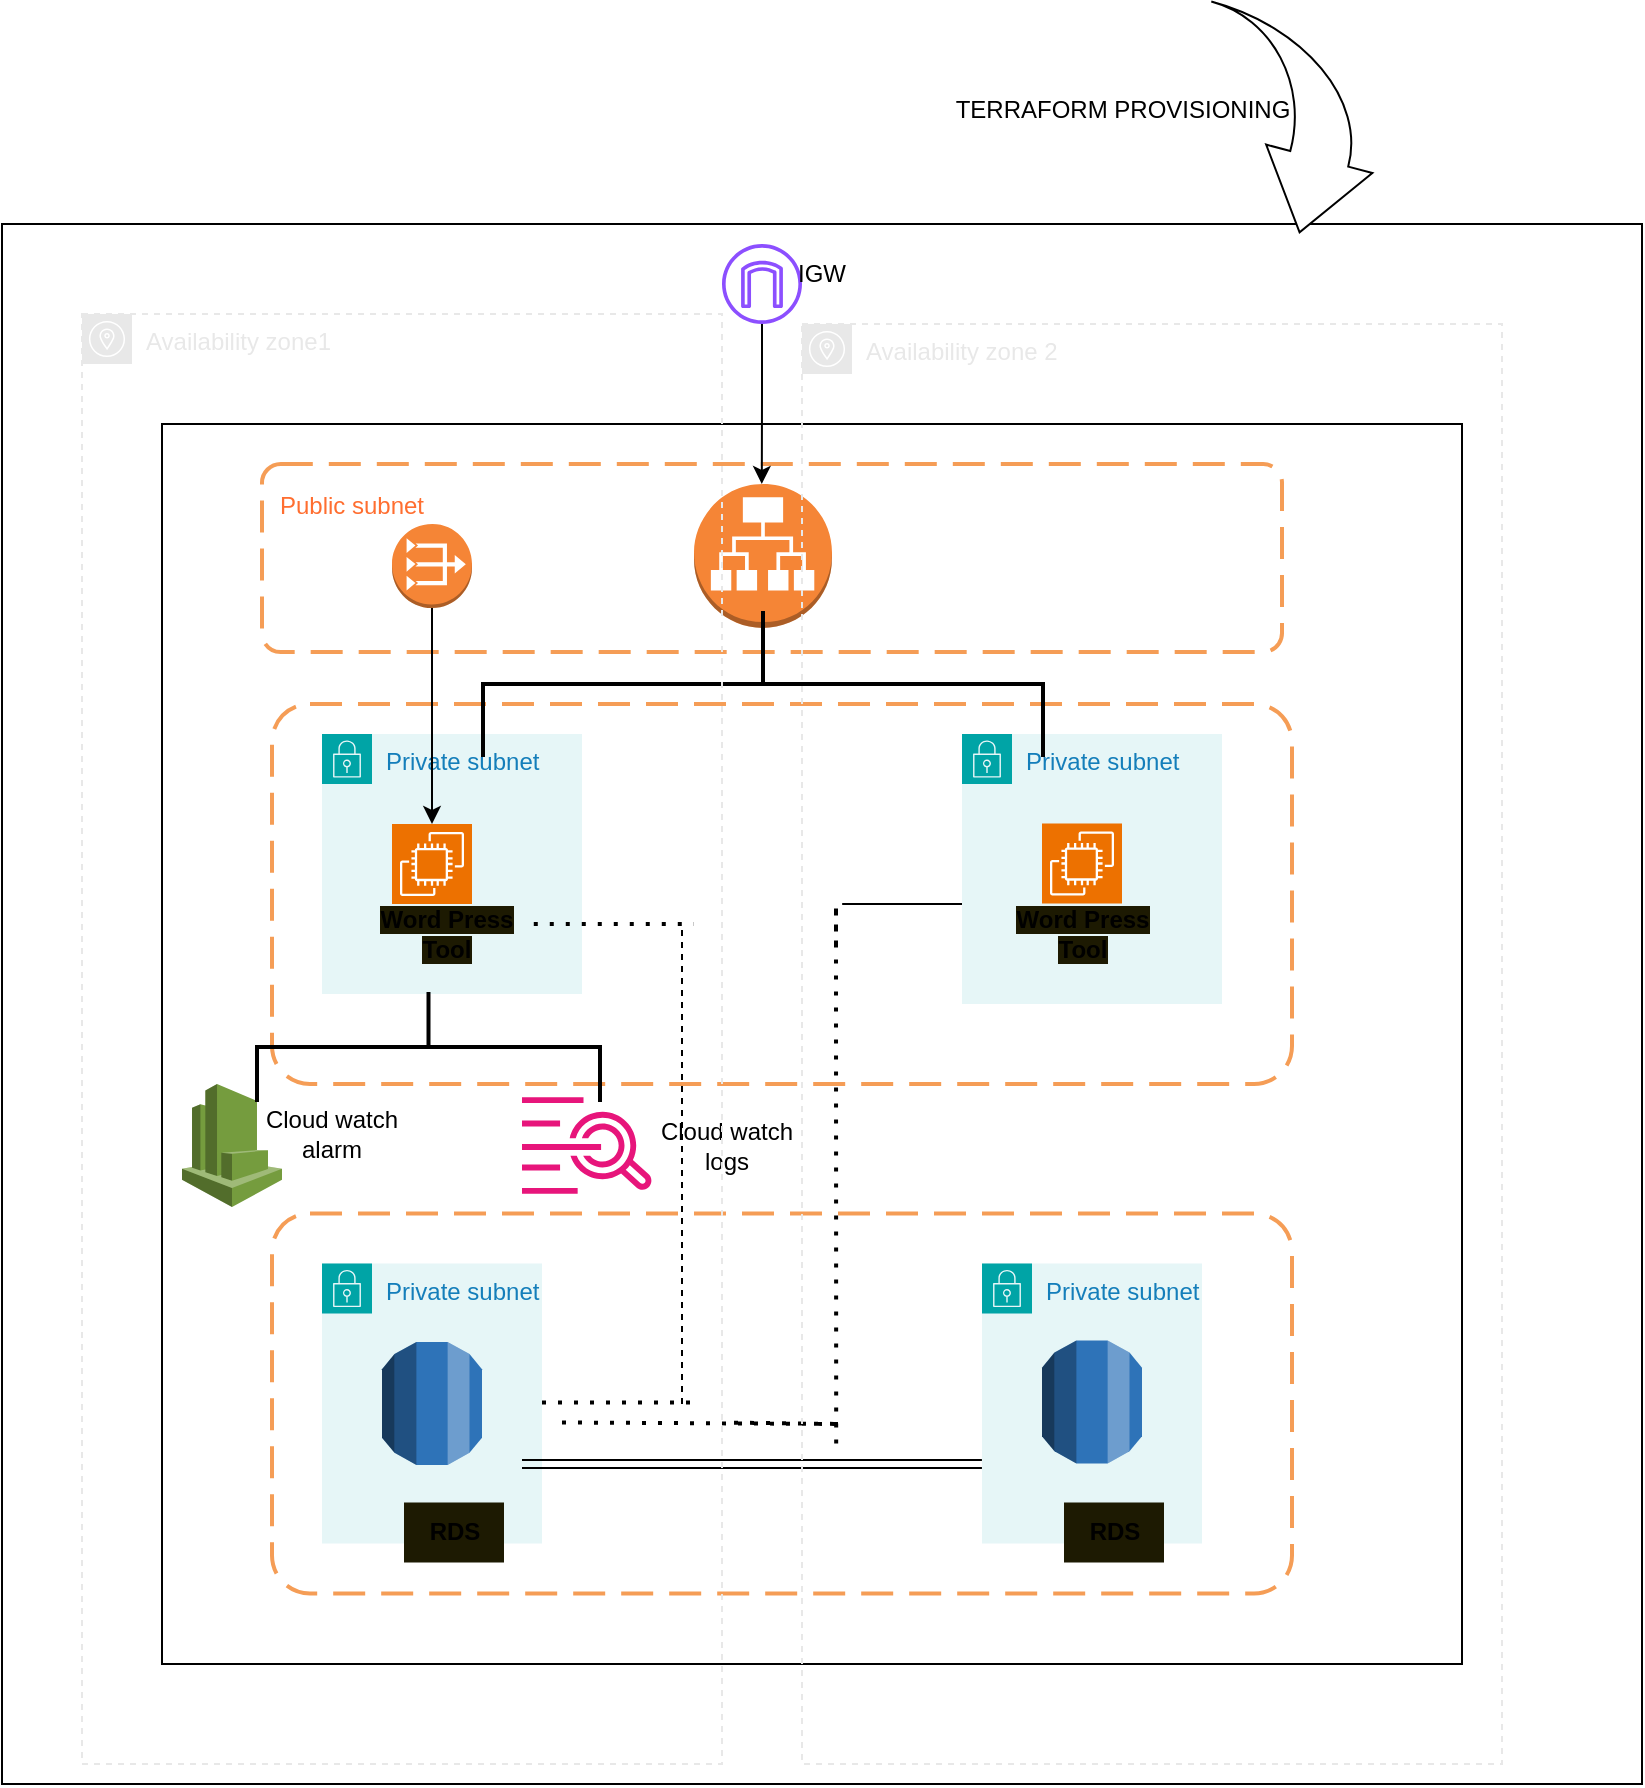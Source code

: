 <mxfile version="23.1.5" type="device">
  <diagram name="Page-1" id="uYPYJ7en4V6dgZm_MJdA">
    <mxGraphModel dx="1216" dy="1758" grid="1" gridSize="10" guides="1" tooltips="1" connect="1" arrows="1" fold="1" page="1" pageScale="1" pageWidth="850" pageHeight="1100" math="0" shadow="0">
      <root>
        <mxCell id="0" />
        <mxCell id="1" parent="0" />
        <mxCell id="CP0r_2N9VTCg3k7_Nc_j-11" value="" style="rounded=0;whiteSpace=wrap;html=1;" vertex="1" parent="1">
          <mxGeometry x="10" y="-20" width="820" height="780" as="geometry" />
        </mxCell>
        <mxCell id="BHW_LZnRIZz5KK5fgvw1-21" value="" style="rounded=0;whiteSpace=wrap;html=1;" vertex="1" parent="1">
          <mxGeometry x="90" y="80" width="650" height="620" as="geometry" />
        </mxCell>
        <mxCell id="BHW_LZnRIZz5KK5fgvw1-2" value="Private subnet" style="points=[[0,0],[0.25,0],[0.5,0],[0.75,0],[1,0],[1,0.25],[1,0.5],[1,0.75],[1,1],[0.75,1],[0.5,1],[0.25,1],[0,1],[0,0.75],[0,0.5],[0,0.25]];outlineConnect=0;gradientColor=none;html=1;whiteSpace=wrap;fontSize=12;fontStyle=0;container=1;pointerEvents=0;collapsible=0;recursiveResize=0;shape=mxgraph.aws4.group;grIcon=mxgraph.aws4.group_security_group;grStroke=0;strokeColor=#00A4A6;fillColor=#E6F6F7;verticalAlign=top;align=left;spacingLeft=30;fontColor=#147EBA;dashed=0;" vertex="1" parent="1">
          <mxGeometry x="170" y="499.75" width="110" height="140" as="geometry" />
        </mxCell>
        <mxCell id="BHW_LZnRIZz5KK5fgvw1-3" value="" style="outlineConnect=0;dashed=0;verticalLabelPosition=bottom;verticalAlign=top;align=center;html=1;shape=mxgraph.aws3.rds;fillColor=#2E73B8;gradientColor=none;" vertex="1" parent="BHW_LZnRIZz5KK5fgvw1-2">
          <mxGeometry x="30" y="39.25" width="50" height="61.5" as="geometry" />
        </mxCell>
        <mxCell id="BHW_LZnRIZz5KK5fgvw1-4" value="&lt;b&gt;RDS&lt;/b&gt;" style="text;html=1;align=center;verticalAlign=middle;resizable=0;points=[];autosize=1;strokeColor=none;fillColor=#1D1A02;" vertex="1" parent="BHW_LZnRIZz5KK5fgvw1-2">
          <mxGeometry x="41" y="119.5" width="50" height="30" as="geometry" />
        </mxCell>
        <mxCell id="BHW_LZnRIZz5KK5fgvw1-5" value="Private subnet" style="points=[[0,0],[0.25,0],[0.5,0],[0.75,0],[1,0],[1,0.25],[1,0.5],[1,0.75],[1,1],[0.75,1],[0.5,1],[0.25,1],[0,1],[0,0.75],[0,0.5],[0,0.25]];outlineConnect=0;gradientColor=none;html=1;whiteSpace=wrap;fontSize=12;fontStyle=0;container=1;pointerEvents=0;collapsible=0;recursiveResize=0;shape=mxgraph.aws4.group;grIcon=mxgraph.aws4.group_security_group;grStroke=0;strokeColor=#00A4A6;fillColor=#E6F6F7;verticalAlign=top;align=left;spacingLeft=30;fontColor=#147EBA;dashed=0;" vertex="1" parent="1">
          <mxGeometry x="500" y="499.75" width="110" height="140" as="geometry" />
        </mxCell>
        <mxCell id="BHW_LZnRIZz5KK5fgvw1-6" value="" style="outlineConnect=0;dashed=0;verticalLabelPosition=bottom;verticalAlign=top;align=center;html=1;shape=mxgraph.aws3.rds;fillColor=#2E73B8;gradientColor=none;" vertex="1" parent="BHW_LZnRIZz5KK5fgvw1-5">
          <mxGeometry x="30" y="38.5" width="50" height="61.5" as="geometry" />
        </mxCell>
        <mxCell id="BHW_LZnRIZz5KK5fgvw1-7" value="&lt;b&gt;RDS&lt;/b&gt;" style="text;html=1;align=center;verticalAlign=middle;resizable=0;points=[];autosize=1;strokeColor=none;fillColor=#1D1A02;" vertex="1" parent="BHW_LZnRIZz5KK5fgvw1-5">
          <mxGeometry x="41" y="119.5" width="50" height="30" as="geometry" />
        </mxCell>
        <mxCell id="BHW_LZnRIZz5KK5fgvw1-10" value="" style="rounded=1;arcSize=10;dashed=1;strokeColor=#F59D56;fillColor=none;gradientColor=none;dashPattern=8 4;strokeWidth=2;" vertex="1" parent="1">
          <mxGeometry x="145" y="220" width="510" height="190" as="geometry" />
        </mxCell>
        <mxCell id="BHW_LZnRIZz5KK5fgvw1-12" value="Private subnet" style="points=[[0,0],[0.25,0],[0.5,0],[0.75,0],[1,0],[1,0.25],[1,0.5],[1,0.75],[1,1],[0.75,1],[0.5,1],[0.25,1],[0,1],[0,0.75],[0,0.5],[0,0.25]];outlineConnect=0;gradientColor=none;html=1;whiteSpace=wrap;fontSize=12;fontStyle=0;container=1;pointerEvents=0;collapsible=0;recursiveResize=0;shape=mxgraph.aws4.group;grIcon=mxgraph.aws4.group_security_group;grStroke=0;strokeColor=#00A4A6;fillColor=#E6F6F7;verticalAlign=top;align=left;spacingLeft=30;fontColor=#147EBA;dashed=0;" vertex="1" parent="1">
          <mxGeometry x="170" y="235" width="130" height="130" as="geometry" />
        </mxCell>
        <mxCell id="BHW_LZnRIZz5KK5fgvw1-17" value="&lt;b style=&quot;background-color: rgb(29, 26, 2);&quot;&gt;Word Press Tool&lt;/b&gt;" style="text;html=1;align=center;verticalAlign=middle;whiteSpace=wrap;rounded=0;" vertex="1" parent="BHW_LZnRIZz5KK5fgvw1-12">
          <mxGeometry x="25" y="85" width="75" height="30" as="geometry" />
        </mxCell>
        <mxCell id="BHW_LZnRIZz5KK5fgvw1-13" value="Private subnet" style="points=[[0,0],[0.25,0],[0.5,0],[0.75,0],[1,0],[1,0.25],[1,0.5],[1,0.75],[1,1],[0.75,1],[0.5,1],[0.25,1],[0,1],[0,0.75],[0,0.5],[0,0.25]];outlineConnect=0;gradientColor=none;html=1;whiteSpace=wrap;fontSize=12;fontStyle=0;container=1;pointerEvents=0;collapsible=0;recursiveResize=0;shape=mxgraph.aws4.group;grIcon=mxgraph.aws4.group_security_group;grStroke=0;strokeColor=#00A4A6;fillColor=#E6F6F7;verticalAlign=top;align=left;spacingLeft=30;fontColor=#147EBA;dashed=0;" vertex="1" parent="1">
          <mxGeometry x="490" y="235" width="130" height="135" as="geometry" />
        </mxCell>
        <mxCell id="BHW_LZnRIZz5KK5fgvw1-16" value="" style="sketch=0;points=[[0,0,0],[0.25,0,0],[0.5,0,0],[0.75,0,0],[1,0,0],[0,1,0],[0.25,1,0],[0.5,1,0],[0.75,1,0],[1,1,0],[0,0.25,0],[0,0.5,0],[0,0.75,0],[1,0.25,0],[1,0.5,0],[1,0.75,0]];outlineConnect=0;fontColor=#232F3E;fillColor=#ED7100;strokeColor=#ffffff;dashed=0;verticalLabelPosition=bottom;verticalAlign=top;align=center;html=1;fontSize=12;fontStyle=0;aspect=fixed;shape=mxgraph.aws4.resourceIcon;resIcon=mxgraph.aws4.ec2;" vertex="1" parent="BHW_LZnRIZz5KK5fgvw1-13">
          <mxGeometry x="40" y="44.75" width="40" height="40" as="geometry" />
        </mxCell>
        <mxCell id="BHW_LZnRIZz5KK5fgvw1-18" value="&lt;b style=&quot;background-color: rgb(29, 26, 2);&quot;&gt;Word Press Tool&lt;/b&gt;" style="text;html=1;align=center;verticalAlign=middle;whiteSpace=wrap;rounded=0;" vertex="1" parent="BHW_LZnRIZz5KK5fgvw1-13">
          <mxGeometry x="22.5" y="84.75" width="75" height="30" as="geometry" />
        </mxCell>
        <mxCell id="BHW_LZnRIZz5KK5fgvw1-15" value="" style="sketch=0;points=[[0,0,0],[0.25,0,0],[0.5,0,0],[0.75,0,0],[1,0,0],[0,1,0],[0.25,1,0],[0.5,1,0],[0.75,1,0],[1,1,0],[0,0.25,0],[0,0.5,0],[0,0.75,0],[1,0.25,0],[1,0.5,0],[1,0.75,0]];outlineConnect=0;fontColor=#232F3E;fillColor=#ED7100;strokeColor=#ffffff;dashed=0;verticalLabelPosition=bottom;verticalAlign=top;align=center;html=1;fontSize=12;fontStyle=0;aspect=fixed;shape=mxgraph.aws4.resourceIcon;resIcon=mxgraph.aws4.ec2;" vertex="1" parent="1">
          <mxGeometry x="205" y="280" width="40" height="40" as="geometry" />
        </mxCell>
        <mxCell id="BHW_LZnRIZz5KK5fgvw1-19" value="" style="sketch=0;outlineConnect=0;fontColor=#232F3E;gradientColor=none;fillColor=#8C4FFF;strokeColor=none;dashed=0;verticalLabelPosition=bottom;verticalAlign=top;align=center;html=1;fontSize=12;fontStyle=0;aspect=fixed;pointerEvents=1;shape=mxgraph.aws4.internet_gateway;" vertex="1" parent="1">
          <mxGeometry x="370" y="-10" width="40" height="40" as="geometry" />
        </mxCell>
        <mxCell id="BHW_LZnRIZz5KK5fgvw1-20" value="" style="rounded=1;arcSize=10;dashed=1;strokeColor=#F59D56;fillColor=none;gradientColor=none;dashPattern=8 4;strokeWidth=2;" vertex="1" parent="1">
          <mxGeometry x="145" y="474.75" width="510" height="190" as="geometry" />
        </mxCell>
        <mxCell id="BHW_LZnRIZz5KK5fgvw1-22" value="" style="outlineConnect=0;dashed=0;verticalLabelPosition=bottom;verticalAlign=top;align=center;html=1;shape=mxgraph.aws3.application_load_balancer;fillColor=#F58536;gradientColor=none;" vertex="1" parent="1">
          <mxGeometry x="356" y="110" width="69" height="72" as="geometry" />
        </mxCell>
        <mxCell id="BHW_LZnRIZz5KK5fgvw1-24" value="" style="rounded=1;arcSize=10;dashed=1;strokeColor=#F59D56;fillColor=none;gradientColor=none;dashPattern=8 4;strokeWidth=2;" vertex="1" parent="1">
          <mxGeometry x="140" y="100" width="510" height="94" as="geometry" />
        </mxCell>
        <mxCell id="BHW_LZnRIZz5KK5fgvw1-25" value="&lt;font color=&quot;#ff6e30&quot;&gt;Public subnet&lt;/font&gt;" style="text;html=1;align=center;verticalAlign=middle;whiteSpace=wrap;rounded=0;" vertex="1" parent="1">
          <mxGeometry x="140" y="106" width="90" height="30" as="geometry" />
        </mxCell>
        <mxCell id="BHW_LZnRIZz5KK5fgvw1-26" value="" style="outlineConnect=0;dashed=0;verticalLabelPosition=bottom;verticalAlign=top;align=center;html=1;shape=mxgraph.aws3.vpc_nat_gateway;fillColor=#F58536;gradientColor=none;" vertex="1" parent="1">
          <mxGeometry x="205" y="130" width="40" height="42" as="geometry" />
        </mxCell>
        <mxCell id="BHW_LZnRIZz5KK5fgvw1-27" value="" style="outlineConnect=0;dashed=0;verticalLabelPosition=bottom;verticalAlign=top;align=center;html=1;shape=mxgraph.aws3.cloudwatch;fillColor=#759C3E;gradientColor=none;" vertex="1" parent="1">
          <mxGeometry x="100" y="410" width="50" height="61.5" as="geometry" />
        </mxCell>
        <mxCell id="BHW_LZnRIZz5KK5fgvw1-28" value="Cloud watch alarm" style="text;html=1;align=center;verticalAlign=middle;whiteSpace=wrap;rounded=0;" vertex="1" parent="1">
          <mxGeometry x="130" y="420" width="90" height="30" as="geometry" />
        </mxCell>
        <mxCell id="BHW_LZnRIZz5KK5fgvw1-29" value="" style="sketch=0;outlineConnect=0;fontColor=#232F3E;gradientColor=none;fillColor=#E7157B;strokeColor=none;dashed=0;verticalLabelPosition=bottom;verticalAlign=top;align=center;html=1;fontSize=12;fontStyle=0;aspect=fixed;pointerEvents=1;shape=mxgraph.aws4.cloudwatch_logs;" vertex="1" parent="1">
          <mxGeometry x="270" y="416.5" width="65.22" height="48.5" as="geometry" />
        </mxCell>
        <mxCell id="BHW_LZnRIZz5KK5fgvw1-30" value="Cloud watch logs" style="text;html=1;align=center;verticalAlign=middle;whiteSpace=wrap;rounded=0;" vertex="1" parent="1">
          <mxGeometry x="335" y="426" width="75" height="30" as="geometry" />
        </mxCell>
        <mxCell id="BHW_LZnRIZz5KK5fgvw1-36" style="edgeStyle=orthogonalEdgeStyle;rounded=0;orthogonalLoop=1;jettySize=auto;html=1;entryX=0.5;entryY=0;entryDx=0;entryDy=0;entryPerimeter=0;fillColor=#0000CC;" edge="1" parent="1" source="BHW_LZnRIZz5KK5fgvw1-26" target="BHW_LZnRIZz5KK5fgvw1-15">
          <mxGeometry relative="1" as="geometry" />
        </mxCell>
        <mxCell id="BHW_LZnRIZz5KK5fgvw1-40" value="" style="strokeWidth=2;html=1;shape=mxgraph.flowchart.annotation_2;align=left;labelPosition=right;pointerEvents=1;rotation=90;" vertex="1" parent="1">
          <mxGeometry x="354" y="70" width="73" height="280" as="geometry" />
        </mxCell>
        <mxCell id="BHW_LZnRIZz5KK5fgvw1-42" value="" style="strokeWidth=2;html=1;shape=mxgraph.flowchart.annotation_2;align=left;labelPosition=right;pointerEvents=1;rotation=90;" vertex="1" parent="1">
          <mxGeometry x="195.75" y="305.75" width="55" height="171.5" as="geometry" />
        </mxCell>
        <mxCell id="BHW_LZnRIZz5KK5fgvw1-47" value="" style="endArrow=none;dashed=1;html=1;dashPattern=1 3;strokeWidth=2;rounded=0;entryX=0.461;entryY=0.579;entryDx=0;entryDy=0;entryPerimeter=0;" edge="1" parent="1">
          <mxGeometry width="50" height="50" relative="1" as="geometry">
            <mxPoint x="275.89" y="330" as="sourcePoint" />
            <mxPoint x="356.0" y="330.01" as="targetPoint" />
          </mxGeometry>
        </mxCell>
        <mxCell id="BHW_LZnRIZz5KK5fgvw1-48" value="" style="endArrow=none;dashed=1;html=1;dashPattern=1 3;strokeWidth=2;rounded=0;entryX=0.461;entryY=0.579;entryDx=0;entryDy=0;entryPerimeter=0;" edge="1" parent="1">
          <mxGeometry width="50" height="50" relative="1" as="geometry">
            <mxPoint x="280" y="569.25" as="sourcePoint" />
            <mxPoint x="360" y="569.25" as="targetPoint" />
          </mxGeometry>
        </mxCell>
        <mxCell id="BHW_LZnRIZz5KK5fgvw1-49" value="" style="endArrow=none;dashed=1;html=1;rounded=0;" edge="1" parent="1">
          <mxGeometry width="50" height="50" relative="1" as="geometry">
            <mxPoint x="350" y="570" as="sourcePoint" />
            <mxPoint x="350" y="330" as="targetPoint" />
          </mxGeometry>
        </mxCell>
        <mxCell id="BHW_LZnRIZz5KK5fgvw1-50" value="" style="shape=link;html=1;rounded=0;entryX=0.696;entryY=0.659;entryDx=0;entryDy=0;entryPerimeter=0;" edge="1" parent="1" target="BHW_LZnRIZz5KK5fgvw1-20">
          <mxGeometry width="100" relative="1" as="geometry">
            <mxPoint x="270" y="600" as="sourcePoint" />
            <mxPoint x="370" y="600" as="targetPoint" />
          </mxGeometry>
        </mxCell>
        <mxCell id="BHW_LZnRIZz5KK5fgvw1-52" value="" style="endArrow=none;html=1;rounded=0;exitX=0.559;exitY=0.526;exitDx=0;exitDy=0;exitPerimeter=0;" edge="1" parent="1" source="BHW_LZnRIZz5KK5fgvw1-10">
          <mxGeometry width="50" height="50" relative="1" as="geometry">
            <mxPoint x="440" y="370" as="sourcePoint" />
            <mxPoint x="490" y="320" as="targetPoint" />
            <Array as="points">
              <mxPoint x="460" y="320" />
            </Array>
          </mxGeometry>
        </mxCell>
        <mxCell id="BHW_LZnRIZz5KK5fgvw1-55" value="" style="endArrow=none;dashed=1;html=1;dashPattern=1 3;strokeWidth=2;rounded=0;exitX=0.559;exitY=0.5;exitDx=0;exitDy=0;exitPerimeter=0;" edge="1" parent="1">
          <mxGeometry width="50" height="50" relative="1" as="geometry">
            <mxPoint x="427.09" y="589.75" as="sourcePoint" />
            <mxPoint x="427" y="340" as="targetPoint" />
            <Array as="points">
              <mxPoint x="427" y="360" />
              <mxPoint x="427" y="320" />
            </Array>
          </mxGeometry>
        </mxCell>
        <mxCell id="BHW_LZnRIZz5KK5fgvw1-57" value="" style="endArrow=none;dashed=1;html=1;dashPattern=1 3;strokeWidth=2;rounded=0;entryX=0.461;entryY=0.579;entryDx=0;entryDy=0;entryPerimeter=0;" edge="1" parent="1">
          <mxGeometry width="50" height="50" relative="1" as="geometry">
            <mxPoint x="290" y="579.25" as="sourcePoint" />
            <mxPoint x="370" y="579.25" as="targetPoint" />
            <Array as="points">
              <mxPoint x="430" y="580" />
            </Array>
          </mxGeometry>
        </mxCell>
        <mxCell id="CP0r_2N9VTCg3k7_Nc_j-6" value="Availability zone1&amp;nbsp;" style="sketch=0;outlineConnect=0;gradientColor=none;html=1;whiteSpace=wrap;fontSize=12;fontStyle=0;shape=mxgraph.aws4.group;grIcon=mxgraph.aws4.group_availability_zone;strokeColor=#E8E8E8;fillColor=none;verticalAlign=top;align=left;spacingLeft=30;fontColor=#E8E8E8;dashed=1;" vertex="1" parent="1">
          <mxGeometry x="50" y="25" width="320" height="725" as="geometry" />
        </mxCell>
        <mxCell id="CP0r_2N9VTCg3k7_Nc_j-7" value="Availability zone 2" style="sketch=0;outlineConnect=0;gradientColor=none;html=1;whiteSpace=wrap;fontSize=12;fontStyle=0;shape=mxgraph.aws4.group;grIcon=mxgraph.aws4.group_availability_zone;strokeColor=#E8E8E8;fillColor=none;verticalAlign=top;align=left;spacingLeft=30;fontColor=#E8E8E8;dashed=1;" vertex="1" parent="1">
          <mxGeometry x="410" y="30" width="350" height="720" as="geometry" />
        </mxCell>
        <mxCell id="CP0r_2N9VTCg3k7_Nc_j-16" style="edgeStyle=orthogonalEdgeStyle;rounded=0;orthogonalLoop=1;jettySize=auto;html=1;entryX=0.49;entryY=0.106;entryDx=0;entryDy=0;entryPerimeter=0;" edge="1" parent="1" source="BHW_LZnRIZz5KK5fgvw1-19" target="BHW_LZnRIZz5KK5fgvw1-24">
          <mxGeometry relative="1" as="geometry" />
        </mxCell>
        <mxCell id="CP0r_2N9VTCg3k7_Nc_j-17" value="IGW" style="text;html=1;align=center;verticalAlign=middle;whiteSpace=wrap;rounded=0;" vertex="1" parent="1">
          <mxGeometry x="390" y="-10" width="60" height="30" as="geometry" />
        </mxCell>
        <mxCell id="CP0r_2N9VTCg3k7_Nc_j-23" value="" style="html=1;shadow=0;dashed=0;align=center;verticalAlign=middle;shape=mxgraph.arrows2.jumpInArrow;dy=15;dx=38;arrowHead=55;rotation=105;" vertex="1" parent="1">
          <mxGeometry x="600" y="-120" width="100" height="100" as="geometry" />
        </mxCell>
        <mxCell id="CP0r_2N9VTCg3k7_Nc_j-25" value="TERRAFORM PROVISIONING" style="text;html=1;align=center;verticalAlign=middle;resizable=0;points=[];autosize=1;strokeColor=none;fillColor=none;" vertex="1" parent="1">
          <mxGeometry x="475" y="-92" width="190" height="30" as="geometry" />
        </mxCell>
      </root>
    </mxGraphModel>
  </diagram>
</mxfile>
